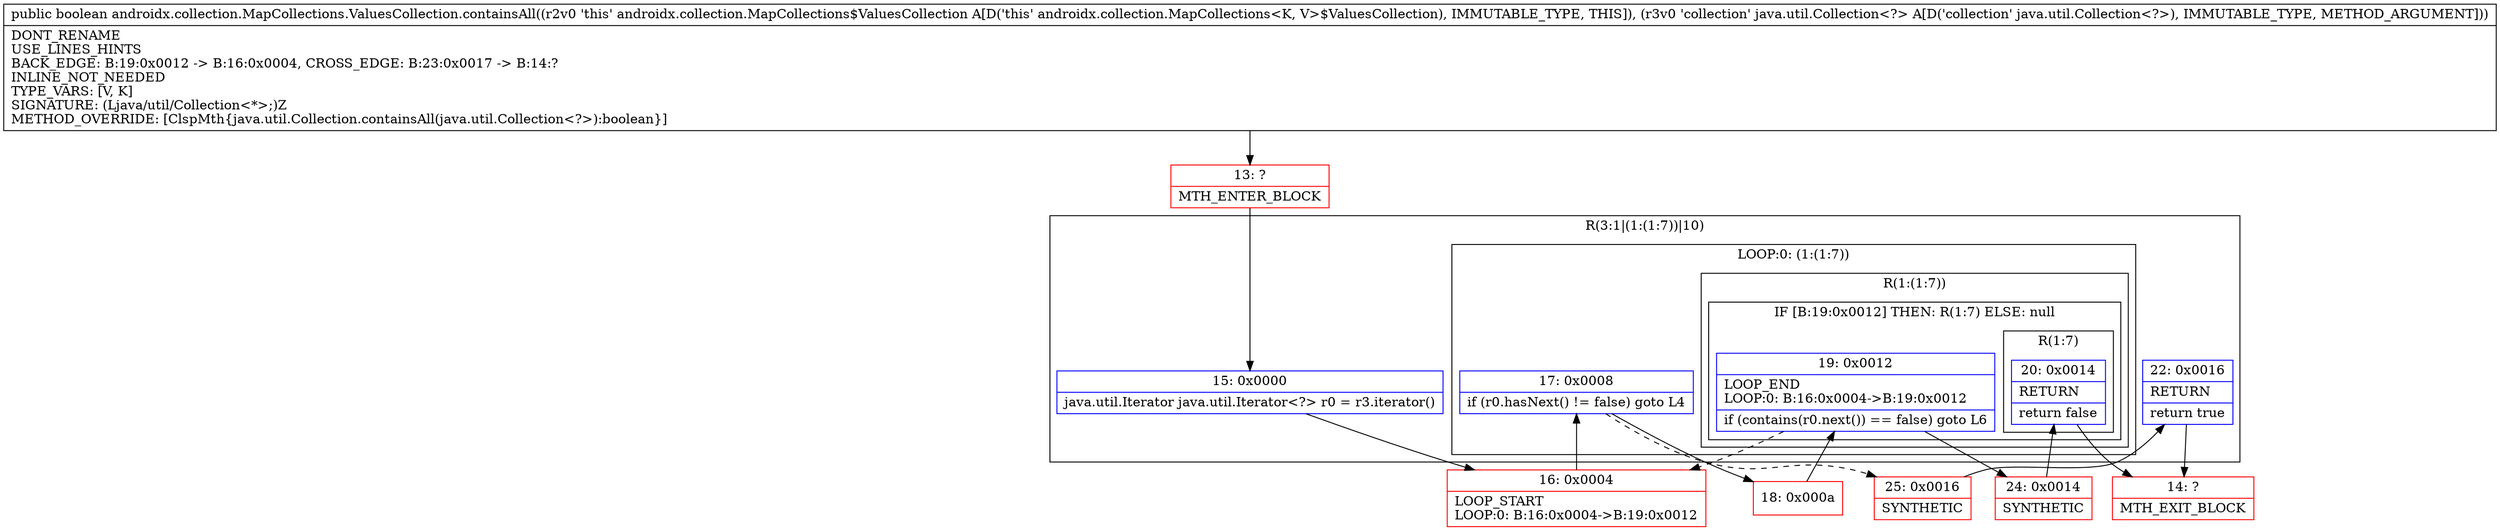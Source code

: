 digraph "CFG forandroidx.collection.MapCollections.ValuesCollection.containsAll(Ljava\/util\/Collection;)Z" {
subgraph cluster_Region_310781196 {
label = "R(3:1|(1:(1:7))|10)";
node [shape=record,color=blue];
Node_15 [shape=record,label="{15\:\ 0x0000|java.util.Iterator java.util.Iterator\<?\> r0 = r3.iterator()\l}"];
subgraph cluster_LoopRegion_750891078 {
label = "LOOP:0: (1:(1:7))";
node [shape=record,color=blue];
Node_17 [shape=record,label="{17\:\ 0x0008|if (r0.hasNext() != false) goto L4\l}"];
subgraph cluster_Region_436857460 {
label = "R(1:(1:7))";
node [shape=record,color=blue];
subgraph cluster_IfRegion_1888387669 {
label = "IF [B:19:0x0012] THEN: R(1:7) ELSE: null";
node [shape=record,color=blue];
Node_19 [shape=record,label="{19\:\ 0x0012|LOOP_END\lLOOP:0: B:16:0x0004\-\>B:19:0x0012\l|if (contains(r0.next()) == false) goto L6\l}"];
subgraph cluster_Region_1891229864 {
label = "R(1:7)";
node [shape=record,color=blue];
Node_20 [shape=record,label="{20\:\ 0x0014|RETURN\l|return false\l}"];
}
}
}
}
Node_22 [shape=record,label="{22\:\ 0x0016|RETURN\l|return true\l}"];
}
Node_13 [shape=record,color=red,label="{13\:\ ?|MTH_ENTER_BLOCK\l}"];
Node_16 [shape=record,color=red,label="{16\:\ 0x0004|LOOP_START\lLOOP:0: B:16:0x0004\-\>B:19:0x0012\l}"];
Node_18 [shape=record,color=red,label="{18\:\ 0x000a}"];
Node_24 [shape=record,color=red,label="{24\:\ 0x0014|SYNTHETIC\l}"];
Node_14 [shape=record,color=red,label="{14\:\ ?|MTH_EXIT_BLOCK\l}"];
Node_25 [shape=record,color=red,label="{25\:\ 0x0016|SYNTHETIC\l}"];
MethodNode[shape=record,label="{public boolean androidx.collection.MapCollections.ValuesCollection.containsAll((r2v0 'this' androidx.collection.MapCollections$ValuesCollection A[D('this' androidx.collection.MapCollections\<K, V\>$ValuesCollection), IMMUTABLE_TYPE, THIS]), (r3v0 'collection' java.util.Collection\<?\> A[D('collection' java.util.Collection\<?\>), IMMUTABLE_TYPE, METHOD_ARGUMENT]))  | DONT_RENAME\lUSE_LINES_HINTS\lBACK_EDGE: B:19:0x0012 \-\> B:16:0x0004, CROSS_EDGE: B:23:0x0017 \-\> B:14:?\lINLINE_NOT_NEEDED\lTYPE_VARS: [V, K]\lSIGNATURE: (Ljava\/util\/Collection\<*\>;)Z\lMETHOD_OVERRIDE: [ClspMth\{java.util.Collection.containsAll(java.util.Collection\<?\>):boolean\}]\l}"];
MethodNode -> Node_13;Node_15 -> Node_16;
Node_17 -> Node_18;
Node_17 -> Node_25[style=dashed];
Node_19 -> Node_16[style=dashed];
Node_19 -> Node_24;
Node_20 -> Node_14;
Node_22 -> Node_14;
Node_13 -> Node_15;
Node_16 -> Node_17;
Node_18 -> Node_19;
Node_24 -> Node_20;
Node_25 -> Node_22;
}

